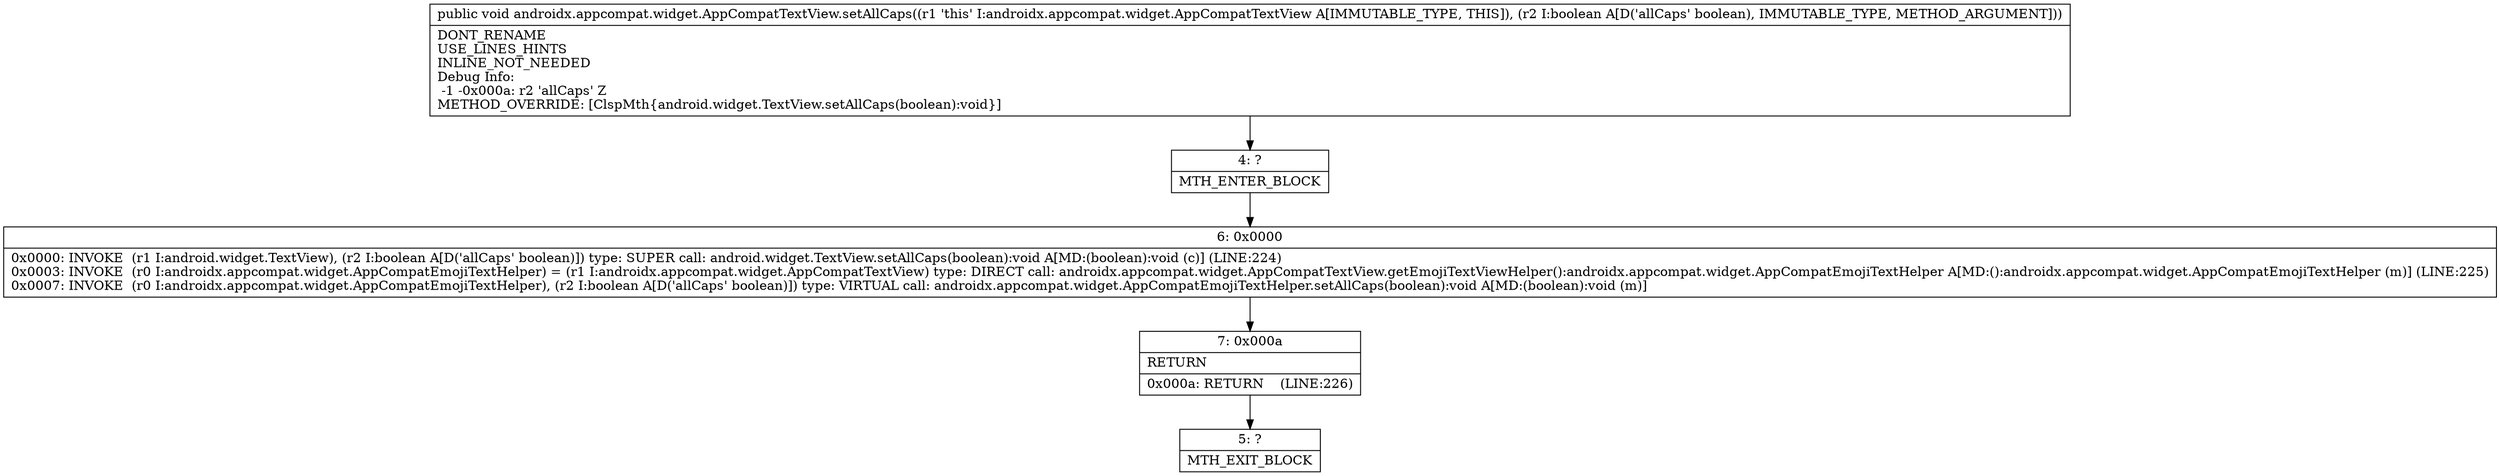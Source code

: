digraph "CFG forandroidx.appcompat.widget.AppCompatTextView.setAllCaps(Z)V" {
Node_4 [shape=record,label="{4\:\ ?|MTH_ENTER_BLOCK\l}"];
Node_6 [shape=record,label="{6\:\ 0x0000|0x0000: INVOKE  (r1 I:android.widget.TextView), (r2 I:boolean A[D('allCaps' boolean)]) type: SUPER call: android.widget.TextView.setAllCaps(boolean):void A[MD:(boolean):void (c)] (LINE:224)\l0x0003: INVOKE  (r0 I:androidx.appcompat.widget.AppCompatEmojiTextHelper) = (r1 I:androidx.appcompat.widget.AppCompatTextView) type: DIRECT call: androidx.appcompat.widget.AppCompatTextView.getEmojiTextViewHelper():androidx.appcompat.widget.AppCompatEmojiTextHelper A[MD:():androidx.appcompat.widget.AppCompatEmojiTextHelper (m)] (LINE:225)\l0x0007: INVOKE  (r0 I:androidx.appcompat.widget.AppCompatEmojiTextHelper), (r2 I:boolean A[D('allCaps' boolean)]) type: VIRTUAL call: androidx.appcompat.widget.AppCompatEmojiTextHelper.setAllCaps(boolean):void A[MD:(boolean):void (m)]\l}"];
Node_7 [shape=record,label="{7\:\ 0x000a|RETURN\l|0x000a: RETURN    (LINE:226)\l}"];
Node_5 [shape=record,label="{5\:\ ?|MTH_EXIT_BLOCK\l}"];
MethodNode[shape=record,label="{public void androidx.appcompat.widget.AppCompatTextView.setAllCaps((r1 'this' I:androidx.appcompat.widget.AppCompatTextView A[IMMUTABLE_TYPE, THIS]), (r2 I:boolean A[D('allCaps' boolean), IMMUTABLE_TYPE, METHOD_ARGUMENT]))  | DONT_RENAME\lUSE_LINES_HINTS\lINLINE_NOT_NEEDED\lDebug Info:\l  \-1 \-0x000a: r2 'allCaps' Z\lMETHOD_OVERRIDE: [ClspMth\{android.widget.TextView.setAllCaps(boolean):void\}]\l}"];
MethodNode -> Node_4;Node_4 -> Node_6;
Node_6 -> Node_7;
Node_7 -> Node_5;
}

